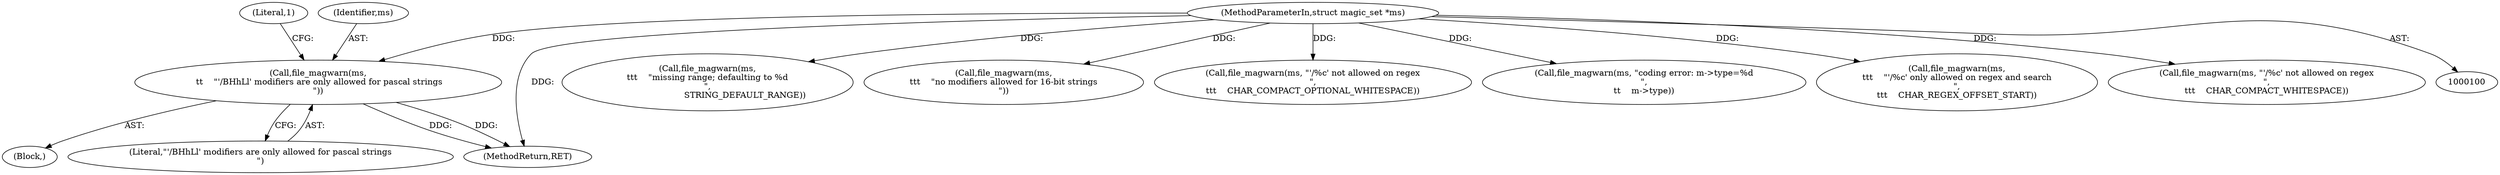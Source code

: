 digraph "0_file_4a284c89d6ef11aca34da65da7d673050a5ea320_0@pointer" {
"1000143" [label="(Call,file_magwarn(ms,\n \t\t    \"'/BHhLl' modifiers are only allowed for pascal strings\n\"))"];
"1000101" [label="(MethodParameterIn,struct magic_set *ms)"];
"1000197" [label="(Call,file_magwarn(ms,\n\t\t\t    \"missing range; defaulting to %d\n\",\n                            STRING_DEFAULT_RANGE))"];
"1000142" [label="(Block,)"];
"1000145" [label="(Literal,\"'/BHhLl' modifiers are only allowed for pascal strings\n\")"];
"1000148" [label="(Literal,1)"];
"1000256" [label="(MethodReturn,RET)"];
"1000163" [label="(Call,file_magwarn(ms,\n\t\t\t    \"no modifiers allowed for 16-bit strings\n\"))"];
"1000236" [label="(Call,file_magwarn(ms, \"'/%c' not allowed on regex\n\",\n\t\t\t    CHAR_COMPACT_OPTIONAL_WHITESPACE))"];
"1000245" [label="(Call,file_magwarn(ms, \"coding error: m->type=%d\n\",\n\t\t    m->type))"];
"1000101" [label="(MethodParameterIn,struct magic_set *ms)"];
"1000181" [label="(Call,file_magwarn(ms,\n\t\t\t    \"'/%c' only allowed on regex and search\n\",\n\t\t\t    CHAR_REGEX_OFFSET_START))"];
"1000220" [label="(Call,file_magwarn(ms, \"'/%c' not allowed on regex\n\",\n\t\t\t    CHAR_COMPACT_WHITESPACE))"];
"1000144" [label="(Identifier,ms)"];
"1000143" [label="(Call,file_magwarn(ms,\n \t\t    \"'/BHhLl' modifiers are only allowed for pascal strings\n\"))"];
"1000143" -> "1000142"  [label="AST: "];
"1000143" -> "1000145"  [label="CFG: "];
"1000144" -> "1000143"  [label="AST: "];
"1000145" -> "1000143"  [label="AST: "];
"1000148" -> "1000143"  [label="CFG: "];
"1000143" -> "1000256"  [label="DDG: "];
"1000143" -> "1000256"  [label="DDG: "];
"1000101" -> "1000143"  [label="DDG: "];
"1000101" -> "1000100"  [label="AST: "];
"1000101" -> "1000256"  [label="DDG: "];
"1000101" -> "1000163"  [label="DDG: "];
"1000101" -> "1000181"  [label="DDG: "];
"1000101" -> "1000197"  [label="DDG: "];
"1000101" -> "1000220"  [label="DDG: "];
"1000101" -> "1000236"  [label="DDG: "];
"1000101" -> "1000245"  [label="DDG: "];
}
